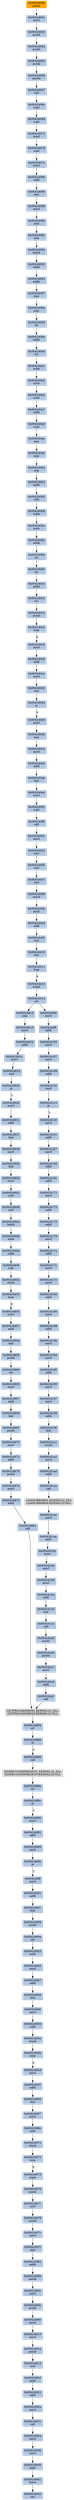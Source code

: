 strict digraph G {
	graph [bgcolor=transparent,
		name=G
	];
	node [color=lightsteelblue,
		fillcolor=lightsteelblue,
		shape=rectangle,
		style=filled
	];
	"0x0042493b"	[label="0x0042493b
movl"];
	"0x00424940"	[label="0x00424940
popl"];
	"0x0042493b" -> "0x00424940"	[color="#000000"];
	"0x00424092"	[label="0x00424092
lodsb"];
	"0x00424093"	[label="0x00424093
addb"];
	"0x00424092" -> "0x00424093"	[color="#000000"];
	"0x004240a7"	[label="0x004240a7
subb"];
	"0x004240a9"	[label="0x004240a9
rorb"];
	"0x004240a7" -> "0x004240a9"	[color="#000000"];
	"0x00424060"	[color=lightgrey,
		fillcolor=orange,
		label="0x00424060
pushl"];
	"0x00424061"	[label="0x00424061
movl"];
	"0x00424060" -> "0x00424061"	[color="#000000"];
	"0x0042416c"	[label="0x0042416c
addl"];
	"0x00424171"	[label="0x00424171
movl"];
	"0x0042416c" -> "0x00424171"	[color="#000000"];
	"0x0042481b"	[label="0x0042481b
addl"];
	"0x00424821"	[label="0x00424821
movl"];
	"0x0042481b" -> "0x00424821"	[color="#000000"];
	"0x0042491f"	[label="0x0042491f
popl"];
	"0x00424922"	[label="0x00424922
addl"];
	"0x0042491f" -> "0x00424922"	[color="#000000"];
	"0x0042488a"	[label="0x0042488a
orl"];
	"0x0042488c"	[label="0x0042488c
je"];
	"0x0042488a" -> "0x0042488c"	[color="#000000"];
	"0x0042485d"	[label="0x0042485d
leal"];
	"0x0042485f"	[label="0x0042485f
pushl"];
	"0x0042485d" -> "0x0042485f"	[color="#000000"];
	"0x004240be"	[label="0x004240be
clc"];
	"0x004240bf"	[label="0x004240bf
clc"];
	"0x004240be" -> "0x004240bf"	[color="#000000"];
	"0x0042496c"	[label="0x0042496c
subl"];
	"0x00424972"	[label="0x00424972
stosb"];
	"0x0042496c" -> "0x00424972"	[color="#000000"];
	"0x00424178"	[label="0x00424178
movl"];
	"0x0042417a"	[label="0x0042417a
addl"];
	"0x00424178" -> "0x0042417a"	[color="#000000"];
	"0x0042419f"	[label="0x0042419f
leal"];
	"0x004241a1"	[label="0x004241a1
pushl"];
	"0x0042419f" -> "0x004241a1"	[color="#000000"];
	"0x00424409"	[label="0x00424409
movb"];
	"0x0042440b"	[label="0x0042440b
mull"];
	"0x00424409" -> "0x0042440b"	[color="#000000"];
	"0x004241c0"	[label="0x004241c0
leal"];
	"0x004241c2"	[label="0x004241c2
call"];
	"0x004241c0" -> "0x004241c2"	[color="#000000"];
	"0x00424073"	[label="0x00424073
movl"];
	"0x00424078"	[label="0x00424078
subl"];
	"0x00424073" -> "0x00424078"	[color="#000000"];
	"0x00424931"	[label="0x00424931
roll"];
	"0x00424934"	[label="0x00424934
movl"];
	"0x00424931" -> "0x00424934"	[color="#000000"];
	"0x00424413"	[label="0x00424413
xchgl"];
	"0x00424414"	[label="0x00424414
ret"];
	"0x00424413" -> "0x00424414"	[color="#000000"];
	"0x00424831"	[label="0x00424831
addl"];
	"0x00424837"	[label="0x00424837
leal"];
	"0x00424831" -> "0x00424837"	[color="#000000"];
	"0x004240c4"	[label="0x004240c4
loop"];
	"0x004240c6"	[label="0x004240c6
movl"];
	"0x004240c4" -> "0x004240c6"	[color="#000000",
		label=F];
	"0x00424943"	[label="0x00424943
xorb"];
	"0x00424945"	[label="0x00424945
movl"];
	"0x00424943" -> "0x00424945"	[color="#000000"];
	"0x004240ff"	[label="0x004240ff
addl"];
	"0x00424105"	[label="0x00424105
movl"];
	"0x004240ff" -> "0x00424105"	[color="#000000"];
	GETPROCADDRESS_KERNEL32_DLL	[color=lightgrey,
		fillcolor=lightgrey,
		label="GETPROCADDRESS_KERNEL32_DLL
GETPROCADDRESS-KERNEL32-DLL"];
	"0x00424884"	[label="0x00424884
orl"];
	GETPROCADDRESS_KERNEL32_DLL -> "0x00424884"	[color="#000000"];
	"0x0042409a"	[label="0x0042409a
jmp"];
	"0x0042409d"	[label="0x0042409d
clc"];
	"0x0042409a" -> "0x0042409d"	[color="#000000"];
	"0x004241b6"	[label="0x004241b6
movl"];
	"0x004241b8"	[label="0x004241b8
movl"];
	"0x004241b6" -> "0x004241b8"	[color="#000000"];
	"0x0042484d"	[label="0x0042484d
subb"];
	"0x0042484f"	[label="0x0042484f
rolb"];
	"0x0042484d" -> "0x0042484f"	[color="#000000"];
	"0x00424941"	[label="0x00424941
leave"];
	"0x00424942"	[label="0x00424942
ret"];
	"0x00424941" -> "0x00424942"	[color="#000000"];
	"0x0042406d"	[label="0x0042406d
subl"];
	"0x0042406d" -> "0x00424073"	[color="#000000"];
	"0x00424167"	[label="0x00424167
movl"];
	"0x00424169"	[label="0x00424169
addl"];
	"0x00424167" -> "0x00424169"	[color="#000000"];
	"0x0042484a"	[label="0x0042484a
lodsb"];
	"0x0042484b"	[label="0x0042484b
xorb"];
	"0x0042484a" -> "0x0042484b"	[color="#000000"];
	"0x004242a5"	[label="0x004242a5
pushl"];
	"0x004242a6"	[label="0x004242a6
pushl"];
	"0x004242a5" -> "0x004242a6"	[color="#000000"];
	"0x004240c3"	[label="0x004240c3
stosb"];
	"0x004240c3" -> "0x004240c4"	[color="#000000"];
	"0x004241ba"	[label="0x004241ba
addl"];
	"0x004241ba" -> "0x004241c0"	[color="#000000"];
	"0x004240c0"	[label="0x004240c0
addb"];
	"0x004240c2"	[label="0x004240c2
stc"];
	"0x004240c0" -> "0x004240c2"	[color="#000000"];
	"0x00424842"	[label="0x00424842
subl"];
	"0x00424848"	[label="0x00424848
xorl"];
	"0x00424842" -> "0x00424848"	[color="#000000"];
	"0x00424405"	[label="0x00424405
xorl"];
	"0x00424407"	[label="0x00424407
xorl"];
	"0x00424405" -> "0x00424407"	[color="#000000"];
	"0x00424940" -> "0x00424941"	[color="#000000"];
	"0x004240b3"	[label="0x004240b3
addb"];
	"0x004240b5"	[label="0x004240b5
rolb"];
	"0x004240b3" -> "0x004240b5"	[color="#000000"];
	"0x004240b2"	[label="0x004240b2
nop"];
	"0x004240b2" -> "0x004240b3"	[color="#000000"];
	"0x00424982"	[label="0x00424982
addb"];
	"0x0042490b"	[label="0x0042490b
pushl"];
	"0x00424982" -> "0x0042490b"	[color="#000000"];
	"0x00424907"	[label="0x00424907
leal"];
	"0x00424909"	[label="0x00424909
pushl"];
	"0x00424907" -> "0x00424909"	[color="#000000"];
	"0x004241a2"	[label="0x004241a2
movl"];
	"0x004241a1" -> "0x004241a2"	[color="#000000"];
	"0x004240af"	[label="0x004240af
jmp"];
	"0x004240af" -> "0x004240b2"	[color="#000000"];
	"0x00424867"	[label="0x00424867
addl"];
	"0x0042486d"	[label="0x0042486d
leal"];
	"0x00424867" -> "0x0042486d"	[color="#000000"];
	"0x00424852"	[label="0x00424852
stosb"];
	"0x00424853"	[label="0x00424853
loop"];
	"0x00424852" -> "0x00424853"	[color="#000000"];
	"0x00424947"	[label="0x00424947
addl"];
	"0x0042494d"	[label="0x0042494d
leal"];
	"0x00424947" -> "0x0042494d"	[color="#000000"];
	"0x00424823"	[label="0x00424823
xorl"];
	"0x00424825"	[label="0x00424825
je"];
	"0x00424823" -> "0x00424825"	[color="#000000"];
	"0x00424095"	[label="0x00424095
addb"];
	"0x00424093" -> "0x00424095"	[color="#000000"];
	"0x00424945" -> "0x00424947"	[color="#000000"];
	"0x00424188"	[label="0x00424188
addl"];
	"0x0042418b"	[label="0x0042418b
movl"];
	"0x00424188" -> "0x0042418b"	[color="#000000"];
	"0x004241ae"	[label="0x004241ae
addl"];
	"0x004241b4"	[label="0x004241b4
movl"];
	"0x004241ae" -> "0x004241b4"	[color="#000000"];
	"0x004242a7"	[label="0x004242a7
movl"];
	"0x004242a9"	[label="0x004242a9
addl"];
	"0x004242a7" -> "0x004242a9"	[color="#000000"];
	"0x0042490a"	[label="0x0042490a
ret"];
	"0x00424909" -> "0x0042490a"	[color="#000000"];
	"0x0042495b"	[label="0x0042495b
loop"];
	"0x0042495d"	[label="0x0042495d
movl"];
	"0x0042495b" -> "0x0042495d"	[color="#000000",
		label=F];
	"0x0042408a"	[label="0x0042408a
xorl"];
	"0x0042408c"	[label="0x0042408c
jmp"];
	"0x0042408a" -> "0x0042408c"	[color="#000000"];
	"0x00424161"	[label="0x00424161
addl"];
	"0x00424161" -> "0x00424167"	[color="#000000"];
	"0x00424967"	[label="0x00424967
movl"];
	"0x00424967" -> "0x0042496c"	[color="#000000"];
	"0x004240d5"	[label="0x004240d5
movl"];
	"0x004240db"	[label="0x004240db
jmp"];
	"0x004240d5" -> "0x004240db"	[color="#000000"];
	"0x00424080"	[label="0x00424080
addl"];
	"0x00424086"	[label="0x00424086
leal"];
	"0x00424080" -> "0x00424086"	[color="#000000"];
	"0x00424886"	[label="0x00424886
je"];
	"0x00424884" -> "0x00424886"	[color="#000000"];
	"0x0042495f"	[label="0x0042495f
addl"];
	"0x0042495d" -> "0x0042495f"	[color="#000000"];
	"0x00424965"	[label="0x00424965
leal"];
	"0x00424965" -> "0x00424967"	[color="#000000"];
	"0x0042490c"	[label="0x0042490c
movl"];
	"0x0042490b" -> "0x0042490c"	[color="#000000"];
	"0x0042410f"	[label="0x0042410f
testl"];
	"0x00424115"	[label="0x00424115
je"];
	"0x0042410f" -> "0x00424115"	[color="#000000"];
	"0x0042492a"	[label="0x0042492a
movl"];
	"0x0042492a" -> "0x00424931"	[color="#000000"];
	"0x0042482f"	[label="0x0042482f
movl"];
	"0x00424825" -> "0x0042482f"	[color="#000000",
		label=T];
	"0x00424411"	[label="0x00424411
loop"];
	"0x00424411" -> "0x00424413"	[color="#000000",
		label=F];
	"0x00424878"	[label="0x00424878
pushl"];
	"0x0042487a"	[label="0x0042487a
movl"];
	"0x00424878" -> "0x0042487a"	[color="#000000"];
	"0x00424180"	[label="0x00424180
addl"];
	"0x00424186"	[label="0x00424186
movl"];
	"0x00424180" -> "0x00424186"	[color="#000000"];
	"0x00424067"	[label="0x00424067
call"];
	"0x0042406c"	[label="0x0042406c
popl"];
	"0x00424067" -> "0x0042406c"	[color="#000000"];
	"0x00424815"	[label="0x00424815
jmp"];
	"0x00424819"	[label="0x00424819
movl"];
	"0x00424815" -> "0x00424819"	[color="#000000"];
	"0x004240f8"	[label="0x004240f8
call"];
	"0x00424401"	[label="0x00424401
movl"];
	"0x004240f8" -> "0x00424401"	[color="#000000"];
	"0x0042483b"	[label="0x0042483b
leal"];
	"0x0042483d"	[label="0x0042483d
movl"];
	"0x0042483b" -> "0x0042483d"	[color="#000000"];
	"0x004240a5"	[label="0x004240a5
xorb"];
	"0x004240a5" -> "0x004240a7"	[color="#000000"];
	"0x004241c2" -> "0x004242a5"	[color="#000000"];
	"0x004240bc"	[label="0x004240bc
addb"];
	"0x004240bc" -> "0x004240be"	[color="#000000"];
	"0x0042484f" -> "0x00424852"	[color="#000000"];
	"0x00424097"	[label="0x00424097
jmp"];
	"0x00424097" -> "0x0042409a"	[color="#000000"];
	"0x00424839"	[label="0x00424839
movl"];
	"0x00424839" -> "0x0042483b"	[color="#000000"];
	"0x00424888"	[label="0x00424888
call"];
	ISDEBUGGERPRESENT_KERNEL32_DLL	[color=lightgrey,
		fillcolor=lightgrey,
		label="ISDEBUGGERPRESENT_KERNEL32_DLL
ISDEBUGGERPRESENT-KERNEL32-DLL"];
	"0x00424888" -> ISDEBUGGERPRESENT_KERNEL32_DLL	[color="#000000"];
	"0x004241aa"	[label="0x004241aa
call"];
	LOADLIBRARYA_KERNEL32_DLL	[color=lightgrey,
		fillcolor=lightgrey,
		label="LOADLIBRARYA_KERNEL32_DLL
LOADLIBRARYA-KERNEL32-DLL"];
	"0x004241aa" -> LOADLIBRARYA_KERNEL32_DLL	[color="#000000"];
	"0x0042417e"	[label="0x0042417e
movl"];
	"0x0042417e" -> "0x00424180"	[color="#000000"];
	"0x0042415f"	[label="0x0042415f
movl"];
	"0x0042415f" -> "0x00424161"	[color="#000000"];
	"0x00424890"	[label="0x00424890
movl"];
	"0x0042488c" -> "0x00424890"	[color="#000000",
		label=T];
	"0x0042409e"	[label="0x0042409e
addb"];
	"0x0042409d" -> "0x0042409e"	[color="#000000"];
	"0x00424975"	[label="0x00424975
popa"];
	"0x00424976"	[label="0x00424976
pushl"];
	"0x00424975" -> "0x00424976"	[color="#000000"];
	"0x0042417c"	[label="0x0042417c
movl"];
	"0x0042417c" -> "0x0042417e"	[color="#000000"];
	"0x00424064"	[label="0x00424064
pushl"];
	"0x00424065"	[label="0x00424065
pushl"];
	"0x00424064" -> "0x00424065"	[color="#000000"];
	"0x004240e3"	[label="0x004240e3
movl"];
	"0x004240e5"	[label="0x004240e5
addl"];
	"0x004240e3" -> "0x004240e5"	[color="#000000"];
	"0x00424977"	[label="0x00424977
xorl"];
	"0x00424979"	[label="0x00424979
pushl"];
	"0x00424977" -> "0x00424979"	[color="#000000"];
	"0x00424901"	[label="0x00424901
addl"];
	"0x00424901" -> "0x00424907"	[color="#000000"];
	"0x00424870"	[label="0x00424870
movl"];
	"0x00424872"	[label="0x00424872
addl"];
	"0x00424870" -> "0x00424872"	[color="#000000"];
	"0x0042483d" -> "0x00424842"	[color="#000000"];
	"0x004240b8"	[label="0x004240b8
subb"];
	"0x004240ba"	[label="0x004240ba
xorb"];
	"0x004240b8" -> "0x004240ba"	[color="#000000"];
	"0x00424821" -> "0x00424823"	[color="#000000"];
	"0x00424107"	[label="0x00424107
movl"];
	"0x00424105" -> "0x00424107"	[color="#000000"];
	"0x0042486f"	[label="0x0042486f
pushl"];
	"0x0042486f" -> "0x00424870"	[color="#000000"];
	"0x00424865"	[label="0x00424865
movl"];
	"0x00424865" -> "0x00424867"	[color="#000000"];
	"0x00424892"	[label="0x00424892
addl"];
	"0x00424890" -> "0x00424892"	[color="#000000"];
	"0x004240c8"	[label="0x004240c8
addl"];
	"0x004240ce"	[label="0x004240ce
movl"];
	"0x004240c8" -> "0x004240ce"	[color="#000000"];
	"0x004241a4"	[label="0x004241a4
addl"];
	"0x004241a4" -> "0x004241aa"	[color="#000000"];
	"0x004241a2" -> "0x004241a4"	[color="#000000"];
	"0x004240b5" -> "0x004240b8"	[color="#000000"];
	"0x00424169" -> "0x0042416c"	[color="#000000"];
	"0x00424088"	[label="0x00424088
movl"];
	"0x00424086" -> "0x00424088"	[color="#000000"];
	"0x00424109"	[label="0x00424109
addl"];
	"0x00424107" -> "0x00424109"	[color="#000000"];
	"0x004240d2"	[label="0x004240d2
incl"];
	"0x004240ce" -> "0x004240d2"	[color="#000000"];
	"0x00424973"	[label="0x00424973
loop"];
	"0x00424973" -> "0x00424975"	[color="#000000",
		label=F];
	"0x00424095" -> "0x00424097"	[color="#000000"];
	"0x0042406c" -> "0x0042406d"	[color="#000000"];
	"0x004240c6" -> "0x004240c8"	[color="#000000"];
	"0x004240db" -> "0x004240e3"	[color="#000000"];
	"0x0042440f"	[label="0x0042440f
incl"];
	"0x00424410"	[label="0x00424410
incl"];
	"0x0042440f" -> "0x00424410"	[color="#000000"];
	"0x004242af"	[label="0x004242af
call"];
	"0x004242af" -> GETPROCADDRESS_KERNEL32_DLL	[color="#000000"];
	"0x0042486d" -> "0x0042486f"	[color="#000000"];
	"0x0042484b" -> "0x0042484d"	[color="#000000"];
	"0x004240a3"	[label="0x004240a3
xorb"];
	"0x004240a3" -> "0x004240a5"	[color="#000000"];
	"0x0042490e"	[label="0x0042490e
pushl"];
	"0x0042490c" -> "0x0042490e"	[color="#000000"];
	"0x0042494f"	[label="0x0042494f
movl"];
	"0x0042494d" -> "0x0042494f"	[color="#000000"];
	"0x00424403"	[label="0x00424403
xorl"];
	"0x00424403" -> "0x00424405"	[color="#000000"];
	"0x00424199"	[label="0x00424199
addl"];
	"0x00424199" -> "0x0042419f"	[color="#000000"];
	"0x0042418d"	[label="0x0042418d
movl"];
	"0x0042418f"	[label="0x0042418f
addl"];
	"0x0042418d" -> "0x0042418f"	[color="#000000"];
	"0x0042440d"	[label="0x0042440d
addl"];
	"0x0042440b" -> "0x0042440d"	[color="#000000"];
	"0x00424954"	[label="0x00424954
subl"];
	"0x0042494f" -> "0x00424954"	[color="#000000"];
	"0x004240eb"	[label="0x004240eb
leal"];
	"0x004240e5" -> "0x004240eb"	[color="#000000"];
	"0x00424407" -> "0x00424409"	[color="#000000"];
	"0x00424088" -> "0x0042408a"	[color="#000000"];
	"0x00424186" -> "0x00424188"	[color="#000000"];
	"0x004240f2"	[label="0x004240f2
subl"];
	"0x004240f2" -> "0x004240f8"	[color="#000000"];
	"0x00424410" -> "0x00424411"	[color="#000000"];
	"0x00424173"	[label="0x00424173
addl"];
	"0x00424171" -> "0x00424173"	[color="#000000"];
	"0x0042418b" -> "0x0042418d"	[color="#000000"];
	"0x00424197"	[label="0x00424197
movl"];
	"0x00424197" -> "0x00424199"	[color="#000000"];
	"0x00424855"	[label="0x00424855
movl"];
	"0x00424853" -> "0x00424855"	[color="#000000",
		label=F];
	"0x0042417a" -> "0x0042417c"	[color="#000000"];
	"0x00424872" -> "0x00424878"	[color="#000000"];
	"0x004241b8" -> "0x004241ba"	[color="#000000"];
	"0x00424401" -> "0x00424403"	[color="#000000"];
	"0x0042491a"	[label="0x0042491a
pushl"];
	"0x0042491d"	[label="0x0042491d
xorl"];
	"0x0042491a" -> "0x0042491d"	[color="#000000"];
	"0x0042408c" -> "0x00424092"	[color="#000000"];
	"0x00424848" -> "0x0042484a"	[color="#000000"];
	"0x004240d3"	[label="0x004240d3
js"];
	"0x004240d3" -> "0x004240d5"	[color="#000000",
		label=F];
	"0x00424913"	[label="0x00424913
movl"];
	"0x00424913" -> "0x0042491a"	[color="#000000"];
	"0x0042489e"	[label="0x0042489e
je"];
	"0x004248ff"	[label="0x004248ff
movl"];
	"0x0042489e" -> "0x004248ff"	[color="#000000",
		label=T];
	"0x0042440d" -> "0x0042440f"	[color="#000000"];
	"0x004240ed"	[label="0x004240ed
movl"];
	"0x004240eb" -> "0x004240ed"	[color="#000000"];
	"0x0042497c"	[label="0x0042497c
movl"];
	"0x00424979" -> "0x0042497c"	[color="#000000"];
	"0x004240a1"	[label="0x004240a1
subb"];
	"0x004240a1" -> "0x004240a3"	[color="#000000"];
	"0x00424175"	[label="0x00424175
addl"];
	"0x00424173" -> "0x00424175"	[color="#000000"];
	"0x00424860"	[label="0x00424860
ret"];
	"0x00424860" -> "0x00424865"	[color="#000000"];
	"0x004240ed" -> "0x004240f2"	[color="#000000"];
	"0x00424934" -> "0x0042493b"	[color="#000000"];
	"0x0042485f" -> "0x00424860"	[color="#000000"];
	"0x0042490a" -> "0x00424943"	[color="#000000"];
	"0x00424066"	[label="0x00424066
pusha"];
	"0x00424066" -> "0x00424067"	[color="#000000"];
	"0x00424065" -> "0x00424066"	[color="#000000"];
	"0x004240ba" -> "0x004240bc"	[color="#000000"];
	"0x0042490f"	[label="0x0042490f
movl"];
	"0x0042490f" -> "0x00424913"	[color="#000000"];
	"0x00424109" -> "0x0042410f"	[color="#000000"];
	"0x004248ff" -> "0x00424901"	[color="#000000"];
	"0x004240ac"	[label="0x004240ac
jmp"];
	"0x004240ac" -> "0x004240af"	[color="#000000"];
	"0x00424063"	[label="0x00424063
pushl"];
	"0x00424063" -> "0x00424064"	[color="#000000"];
	"0x0042487c"	[label="0x0042487c
addl"];
	"0x00424882"	[label="0x00424882
call"];
	"0x0042487c" -> "0x00424882"	[color="#000000"];
	"0x0042487a" -> "0x0042487c"	[color="#000000"];
	"0x0042491d" -> "0x0042491f"	[color="#000000"];
	"0x0042495a"	[label="0x0042495a
stosb"];
	"0x0042495a" -> "0x0042495b"	[color="#000000"];
	"0x004240c2" -> "0x004240c3"	[color="#000000"];
	"0x0042407e"	[label="0x0042407e
movl"];
	"0x00424078" -> "0x0042407e"	[color="#000000"];
	"0x00424837" -> "0x00424839"	[color="#000000"];
	"0x00424414" -> "0x00424815"	[color="#000000"];
	"0x004240fd"	[label="0x004240fd
movl"];
	"0x00424414" -> "0x004240fd"	[color="#000000"];
	"0x004241ac"	[label="0x004241ac
movl"];
	"0x004241ac" -> "0x004241ae"	[color="#000000"];
	LOADLIBRARYA_KERNEL32_DLL -> "0x004241ac"	[color="#000000"];
	"0x00424898"	[label="0x00424898
testl"];
	"0x00424892" -> "0x00424898"	[color="#000000"];
	"0x004240d2" -> "0x004240d3"	[color="#000000"];
	"0x004242a9" -> "0x004242af"	[color="#000000"];
	"0x00424061" -> "0x00424063"	[color="#000000"];
	"0x0042495f" -> "0x00424965"	[color="#000000"];
	"0x0042497f"	[label="0x0042497f
jmp"];
	"0x0042497c" -> "0x0042497f"	[color="#000000"];
	"0x00424922" -> "0x0042492a"	[color="#000000"];
	"0x004240a0"	[label="0x004240a0
stc"];
	"0x0042409e" -> "0x004240a0"	[color="#000000"];
	"0x00424972" -> "0x00424973"	[color="#000000"];
	"0x0042490e" -> "0x0042490f"	[color="#000000"];
	"0x004241b4" -> "0x004241b6"	[color="#000000"];
	"0x00424195"	[label="0x00424195
movl"];
	"0x00424195" -> "0x00424197"	[color="#000000"];
	"0x00424857"	[label="0x00424857
addl"];
	"0x00424857" -> "0x0042485d"	[color="#000000"];
	ISDEBUGGERPRESENT_KERNEL32_DLL -> "0x0042488a"	[color="#000000"];
	"0x004242a6" -> "0x004242a7"	[color="#000000"];
	"0x00424819" -> "0x0042481b"	[color="#000000"];
	"0x0042418f" -> "0x00424195"	[color="#000000"];
	"0x00424898" -> "0x0042489e"	[color="#000000"];
	"0x004240bf" -> "0x004240c0"	[color="#000000"];
	"0x00424882" -> GETPROCADDRESS_KERNEL32_DLL	[color="#000000"];
	"0x0042497f" -> "0x00424982"	[color="#000000"];
	"0x00424115" -> "0x0042415f"	[color="#000000",
		label=T];
	"0x004240a0" -> "0x004240a1"	[color="#000000"];
	"0x00424175" -> "0x00424178"	[color="#000000"];
	"0x00424954" -> "0x0042495a"	[color="#000000"];
	"0x004240a9" -> "0x004240ac"	[color="#000000"];
	"0x00424976" -> "0x00424977"	[color="#000000"];
	"0x0042407e" -> "0x00424080"	[color="#000000"];
	"0x004240fd" -> "0x004240ff"	[color="#000000"];
	"0x00424855" -> "0x00424857"	[color="#000000"];
	"0x0042482f" -> "0x00424831"	[color="#000000"];
	"0x00424886" -> "0x00424888"	[color="#000000",
		label=F];
}
